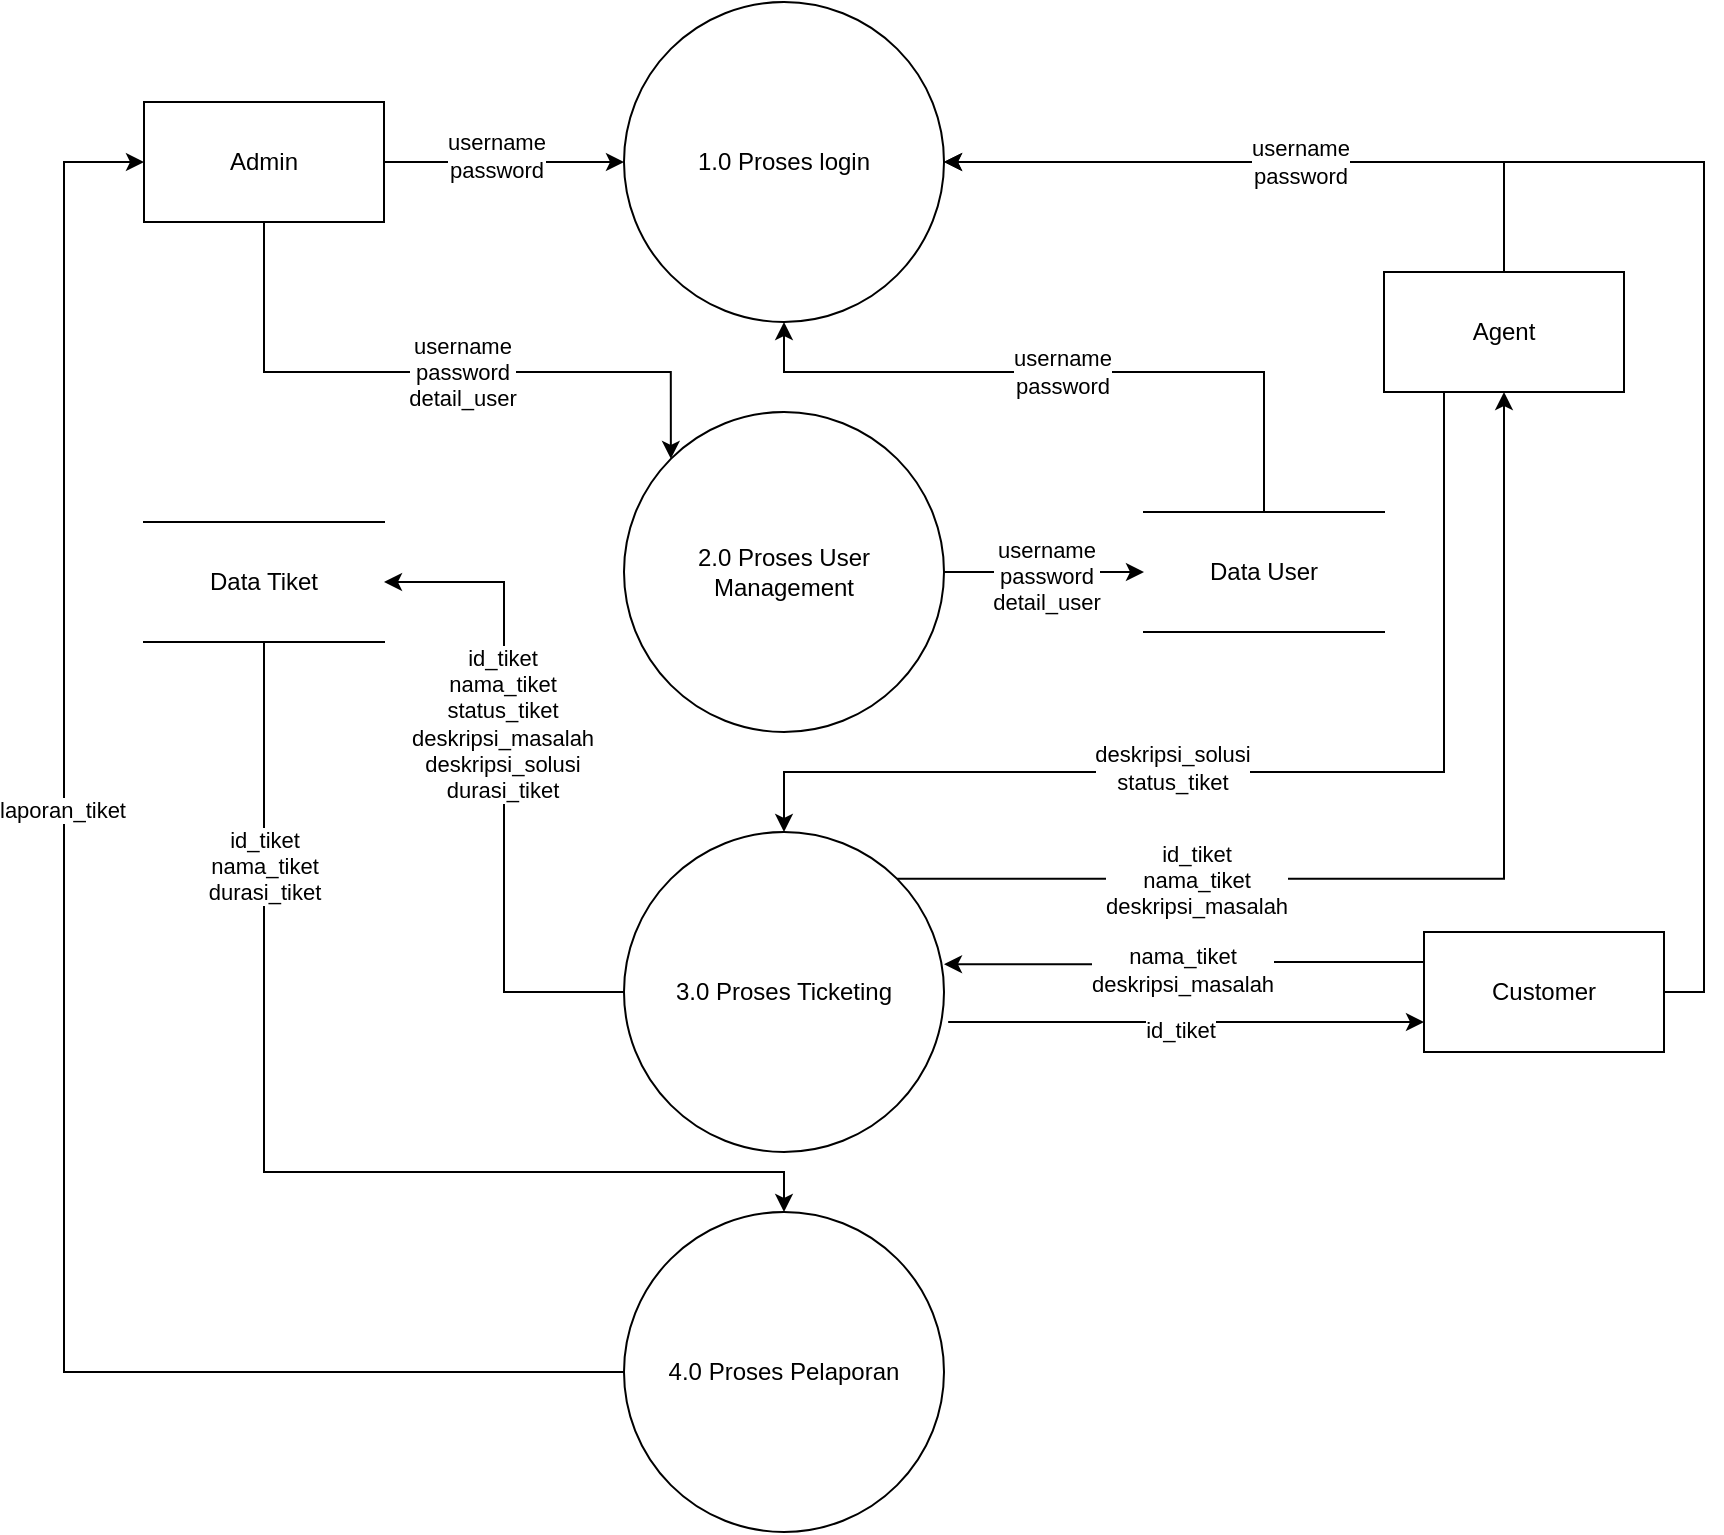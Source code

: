 <mxfile version="21.6.6" type="github">
  <diagram name="Page-1" id="0YCbhX_S92xvmTo_ts1A">
    <mxGraphModel dx="1434" dy="774" grid="1" gridSize="10" guides="1" tooltips="1" connect="1" arrows="1" fold="1" page="1" pageScale="1" pageWidth="1100" pageHeight="850" math="0" shadow="0">
      <root>
        <mxCell id="0" />
        <mxCell id="1" parent="0" />
        <mxCell id="4e2xofCWQZZ0qBrgJeqL-17" value="1.0 Proses login" style="ellipse;whiteSpace=wrap;html=1;aspect=fixed;" vertex="1" parent="1">
          <mxGeometry x="410" y="135" width="160" height="160" as="geometry" />
        </mxCell>
        <mxCell id="4e2xofCWQZZ0qBrgJeqL-32" style="edgeStyle=orthogonalEdgeStyle;rounded=0;orthogonalLoop=1;jettySize=auto;html=1;exitX=0.5;exitY=0;exitDx=0;exitDy=0;entryX=1;entryY=0.5;entryDx=0;entryDy=0;" edge="1" parent="1" source="4e2xofCWQZZ0qBrgJeqL-18" target="4e2xofCWQZZ0qBrgJeqL-17">
          <mxGeometry relative="1" as="geometry" />
        </mxCell>
        <mxCell id="4e2xofCWQZZ0qBrgJeqL-42" style="edgeStyle=orthogonalEdgeStyle;rounded=0;orthogonalLoop=1;jettySize=auto;html=1;exitX=0.25;exitY=1;exitDx=0;exitDy=0;entryX=0.5;entryY=0;entryDx=0;entryDy=0;" edge="1" parent="1" source="4e2xofCWQZZ0qBrgJeqL-18" target="4e2xofCWQZZ0qBrgJeqL-34">
          <mxGeometry relative="1" as="geometry">
            <Array as="points">
              <mxPoint x="820" y="520" />
              <mxPoint x="490" y="520" />
            </Array>
          </mxGeometry>
        </mxCell>
        <mxCell id="4e2xofCWQZZ0qBrgJeqL-48" value="&lt;div&gt;deskripsi_solusi&lt;/div&gt;&lt;div&gt;status_tiket&lt;br&gt;&lt;/div&gt;" style="edgeLabel;html=1;align=center;verticalAlign=middle;resizable=0;points=[];" vertex="1" connectable="0" parent="4e2xofCWQZZ0qBrgJeqL-42">
          <mxGeometry x="0.185" y="-2" relative="1" as="geometry">
            <mxPoint as="offset" />
          </mxGeometry>
        </mxCell>
        <mxCell id="4e2xofCWQZZ0qBrgJeqL-18" value="Agent" style="rounded=0;whiteSpace=wrap;html=1;" vertex="1" parent="1">
          <mxGeometry x="790" y="270" width="120" height="60" as="geometry" />
        </mxCell>
        <mxCell id="4e2xofCWQZZ0qBrgJeqL-21" style="edgeStyle=orthogonalEdgeStyle;rounded=0;orthogonalLoop=1;jettySize=auto;html=1;exitX=1;exitY=0.5;exitDx=0;exitDy=0;entryX=0;entryY=0.5;entryDx=0;entryDy=0;" edge="1" parent="1" source="4e2xofCWQZZ0qBrgJeqL-19" target="4e2xofCWQZZ0qBrgJeqL-17">
          <mxGeometry relative="1" as="geometry" />
        </mxCell>
        <mxCell id="4e2xofCWQZZ0qBrgJeqL-22" value="&lt;div&gt;username&lt;/div&gt;&lt;div&gt;password&lt;br&gt;&lt;/div&gt;" style="edgeLabel;html=1;align=center;verticalAlign=middle;resizable=0;points=[];" vertex="1" connectable="0" parent="4e2xofCWQZZ0qBrgJeqL-21">
          <mxGeometry x="-0.067" y="3" relative="1" as="geometry">
            <mxPoint as="offset" />
          </mxGeometry>
        </mxCell>
        <mxCell id="4e2xofCWQZZ0qBrgJeqL-25" style="edgeStyle=orthogonalEdgeStyle;rounded=0;orthogonalLoop=1;jettySize=auto;html=1;exitX=0.5;exitY=1;exitDx=0;exitDy=0;entryX=0;entryY=0;entryDx=0;entryDy=0;" edge="1" parent="1" source="4e2xofCWQZZ0qBrgJeqL-19" target="4e2xofCWQZZ0qBrgJeqL-24">
          <mxGeometry relative="1" as="geometry">
            <Array as="points">
              <mxPoint x="230" y="320" />
              <mxPoint x="433" y="320" />
            </Array>
          </mxGeometry>
        </mxCell>
        <mxCell id="4e2xofCWQZZ0qBrgJeqL-27" value="&lt;div&gt;username&lt;/div&gt;&lt;div&gt;password&lt;br&gt;&lt;/div&gt;&lt;div&gt;detail_user&lt;/div&gt;" style="edgeLabel;html=1;align=center;verticalAlign=middle;resizable=0;points=[];" vertex="1" connectable="0" parent="4e2xofCWQZZ0qBrgJeqL-25">
          <mxGeometry x="0.081" relative="1" as="geometry">
            <mxPoint as="offset" />
          </mxGeometry>
        </mxCell>
        <mxCell id="4e2xofCWQZZ0qBrgJeqL-19" value="Admin" style="rounded=0;whiteSpace=wrap;html=1;" vertex="1" parent="1">
          <mxGeometry x="170" y="185" width="120" height="60" as="geometry" />
        </mxCell>
        <mxCell id="4e2xofCWQZZ0qBrgJeqL-37" style="edgeStyle=orthogonalEdgeStyle;rounded=0;orthogonalLoop=1;jettySize=auto;html=1;exitX=1;exitY=0.5;exitDx=0;exitDy=0;entryX=1;entryY=0.5;entryDx=0;entryDy=0;" edge="1" parent="1" source="4e2xofCWQZZ0qBrgJeqL-20" target="4e2xofCWQZZ0qBrgJeqL-17">
          <mxGeometry relative="1" as="geometry" />
        </mxCell>
        <mxCell id="4e2xofCWQZZ0qBrgJeqL-38" value="&lt;div&gt;username&lt;/div&gt;&lt;div&gt;password&lt;br&gt;&lt;/div&gt;" style="edgeLabel;html=1;align=center;verticalAlign=middle;resizable=0;points=[];" vertex="1" connectable="0" parent="4e2xofCWQZZ0qBrgJeqL-37">
          <mxGeometry x="0.563" relative="1" as="geometry">
            <mxPoint as="offset" />
          </mxGeometry>
        </mxCell>
        <mxCell id="4e2xofCWQZZ0qBrgJeqL-41" style="edgeStyle=orthogonalEdgeStyle;rounded=0;orthogonalLoop=1;jettySize=auto;html=1;exitX=0;exitY=0.25;exitDx=0;exitDy=0;entryX=1;entryY=0.413;entryDx=0;entryDy=0;entryPerimeter=0;" edge="1" parent="1" source="4e2xofCWQZZ0qBrgJeqL-20" target="4e2xofCWQZZ0qBrgJeqL-34">
          <mxGeometry relative="1" as="geometry" />
        </mxCell>
        <mxCell id="4e2xofCWQZZ0qBrgJeqL-45" value="&lt;div&gt;nama_tiket&lt;br&gt;&lt;/div&gt;&lt;div&gt;deskripsi_masalah&lt;/div&gt;" style="edgeLabel;html=1;align=center;verticalAlign=middle;resizable=0;points=[];" vertex="1" connectable="0" parent="4e2xofCWQZZ0qBrgJeqL-41">
          <mxGeometry x="0.017" y="3" relative="1" as="geometry">
            <mxPoint as="offset" />
          </mxGeometry>
        </mxCell>
        <mxCell id="4e2xofCWQZZ0qBrgJeqL-20" value="Customer" style="rounded=0;whiteSpace=wrap;html=1;" vertex="1" parent="1">
          <mxGeometry x="810" y="600" width="120" height="60" as="geometry" />
        </mxCell>
        <mxCell id="4e2xofCWQZZ0qBrgJeqL-29" style="edgeStyle=orthogonalEdgeStyle;rounded=0;orthogonalLoop=1;jettySize=auto;html=1;exitX=0.5;exitY=0;exitDx=0;exitDy=0;entryX=0.5;entryY=1;entryDx=0;entryDy=0;" edge="1" parent="1" source="4e2xofCWQZZ0qBrgJeqL-23" target="4e2xofCWQZZ0qBrgJeqL-17">
          <mxGeometry relative="1" as="geometry">
            <Array as="points">
              <mxPoint x="730" y="320" />
              <mxPoint x="490" y="320" />
            </Array>
          </mxGeometry>
        </mxCell>
        <mxCell id="4e2xofCWQZZ0qBrgJeqL-31" value="&lt;div&gt;username&lt;/div&gt;&lt;div&gt;password&lt;br&gt;&lt;/div&gt;" style="edgeLabel;html=1;align=center;verticalAlign=middle;resizable=0;points=[];" vertex="1" connectable="0" parent="4e2xofCWQZZ0qBrgJeqL-29">
          <mxGeometry x="0.021" relative="1" as="geometry">
            <mxPoint as="offset" />
          </mxGeometry>
        </mxCell>
        <mxCell id="4e2xofCWQZZ0qBrgJeqL-23" value="Data User" style="shape=partialRectangle;whiteSpace=wrap;html=1;left=0;right=0;fillColor=none;" vertex="1" parent="1">
          <mxGeometry x="670" y="390" width="120" height="60" as="geometry" />
        </mxCell>
        <mxCell id="4e2xofCWQZZ0qBrgJeqL-28" style="edgeStyle=orthogonalEdgeStyle;rounded=0;orthogonalLoop=1;jettySize=auto;html=1;exitX=1;exitY=0.5;exitDx=0;exitDy=0;entryX=0;entryY=0.5;entryDx=0;entryDy=0;" edge="1" parent="1" source="4e2xofCWQZZ0qBrgJeqL-24" target="4e2xofCWQZZ0qBrgJeqL-23">
          <mxGeometry relative="1" as="geometry" />
        </mxCell>
        <mxCell id="4e2xofCWQZZ0qBrgJeqL-30" value="&lt;div&gt;username&lt;/div&gt;&lt;div&gt;password&lt;br&gt;&lt;/div&gt;&lt;div&gt;detail_user&lt;/div&gt;" style="edgeLabel;html=1;align=center;verticalAlign=middle;resizable=0;points=[];" vertex="1" connectable="0" parent="4e2xofCWQZZ0qBrgJeqL-28">
          <mxGeometry x="0.02" y="-2" relative="1" as="geometry">
            <mxPoint as="offset" />
          </mxGeometry>
        </mxCell>
        <mxCell id="4e2xofCWQZZ0qBrgJeqL-24" value="2.0 Proses User Management" style="ellipse;whiteSpace=wrap;html=1;aspect=fixed;" vertex="1" parent="1">
          <mxGeometry x="410" y="340" width="160" height="160" as="geometry" />
        </mxCell>
        <mxCell id="4e2xofCWQZZ0qBrgJeqL-40" style="edgeStyle=orthogonalEdgeStyle;rounded=0;orthogonalLoop=1;jettySize=auto;html=1;exitX=0;exitY=0.5;exitDx=0;exitDy=0;entryX=1;entryY=0.5;entryDx=0;entryDy=0;" edge="1" parent="1" source="4e2xofCWQZZ0qBrgJeqL-34" target="4e2xofCWQZZ0qBrgJeqL-39">
          <mxGeometry relative="1" as="geometry" />
        </mxCell>
        <mxCell id="4e2xofCWQZZ0qBrgJeqL-50" value="&lt;div&gt;id_tiket&lt;/div&gt;&lt;div&gt;nama_tiket&lt;br&gt;&lt;/div&gt;&lt;div&gt;status_tiket&lt;br&gt;&lt;/div&gt;&lt;div&gt;deskripsi_masalah&lt;/div&gt;&lt;div&gt;deskripsi_solusi&lt;/div&gt;&lt;div&gt;durasi_tiket&lt;br&gt;&lt;/div&gt;" style="edgeLabel;html=1;align=center;verticalAlign=middle;resizable=0;points=[];" vertex="1" connectable="0" parent="4e2xofCWQZZ0qBrgJeqL-40">
          <mxGeometry x="0.194" y="1" relative="1" as="geometry">
            <mxPoint as="offset" />
          </mxGeometry>
        </mxCell>
        <mxCell id="4e2xofCWQZZ0qBrgJeqL-44" style="edgeStyle=orthogonalEdgeStyle;rounded=0;orthogonalLoop=1;jettySize=auto;html=1;exitX=1;exitY=0;exitDx=0;exitDy=0;entryX=0.5;entryY=1;entryDx=0;entryDy=0;" edge="1" parent="1" source="4e2xofCWQZZ0qBrgJeqL-34" target="4e2xofCWQZZ0qBrgJeqL-18">
          <mxGeometry relative="1" as="geometry" />
        </mxCell>
        <mxCell id="4e2xofCWQZZ0qBrgJeqL-49" value="&lt;div&gt;id_tiket&lt;/div&gt;&lt;div&gt;nama_tiket&lt;/div&gt;&lt;div&gt;deskripsi_masalah&lt;br&gt;&lt;/div&gt;" style="edgeLabel;html=1;align=center;verticalAlign=middle;resizable=0;points=[];" vertex="1" connectable="0" parent="4e2xofCWQZZ0qBrgJeqL-44">
          <mxGeometry x="-0.454" relative="1" as="geometry">
            <mxPoint as="offset" />
          </mxGeometry>
        </mxCell>
        <mxCell id="4e2xofCWQZZ0qBrgJeqL-46" style="edgeStyle=orthogonalEdgeStyle;rounded=0;orthogonalLoop=1;jettySize=auto;html=1;exitX=1.013;exitY=0.594;exitDx=0;exitDy=0;entryX=0;entryY=0.75;entryDx=0;entryDy=0;exitPerimeter=0;" edge="1" parent="1" source="4e2xofCWQZZ0qBrgJeqL-34" target="4e2xofCWQZZ0qBrgJeqL-20">
          <mxGeometry relative="1" as="geometry" />
        </mxCell>
        <mxCell id="4e2xofCWQZZ0qBrgJeqL-47" value="id_tiket" style="edgeLabel;html=1;align=center;verticalAlign=middle;resizable=0;points=[];" vertex="1" connectable="0" parent="4e2xofCWQZZ0qBrgJeqL-46">
          <mxGeometry x="-0.026" y="-4" relative="1" as="geometry">
            <mxPoint as="offset" />
          </mxGeometry>
        </mxCell>
        <mxCell id="4e2xofCWQZZ0qBrgJeqL-34" value="3.0 Proses Ticketing" style="ellipse;whiteSpace=wrap;html=1;aspect=fixed;" vertex="1" parent="1">
          <mxGeometry x="410" y="550" width="160" height="160" as="geometry" />
        </mxCell>
        <mxCell id="4e2xofCWQZZ0qBrgJeqL-53" style="edgeStyle=orthogonalEdgeStyle;rounded=0;orthogonalLoop=1;jettySize=auto;html=1;exitX=0.5;exitY=1;exitDx=0;exitDy=0;entryX=0.5;entryY=0;entryDx=0;entryDy=0;" edge="1" parent="1" source="4e2xofCWQZZ0qBrgJeqL-39" target="4e2xofCWQZZ0qBrgJeqL-51">
          <mxGeometry relative="1" as="geometry">
            <Array as="points">
              <mxPoint x="230" y="720" />
              <mxPoint x="490" y="720" />
            </Array>
          </mxGeometry>
        </mxCell>
        <mxCell id="4e2xofCWQZZ0qBrgJeqL-54" value="&lt;div&gt;id_tiket&lt;/div&gt;&lt;div&gt;nama_tiket&lt;/div&gt;&lt;div&gt;durasi_tiket&lt;br&gt;&lt;/div&gt;" style="edgeLabel;html=1;align=center;verticalAlign=middle;resizable=0;points=[];" vertex="1" connectable="0" parent="4e2xofCWQZZ0qBrgJeqL-53">
          <mxGeometry x="-0.589" relative="1" as="geometry">
            <mxPoint as="offset" />
          </mxGeometry>
        </mxCell>
        <mxCell id="4e2xofCWQZZ0qBrgJeqL-39" value="Data Tiket" style="shape=partialRectangle;whiteSpace=wrap;html=1;left=0;right=0;fillColor=none;" vertex="1" parent="1">
          <mxGeometry x="170" y="395" width="120" height="60" as="geometry" />
        </mxCell>
        <mxCell id="4e2xofCWQZZ0qBrgJeqL-52" style="edgeStyle=orthogonalEdgeStyle;rounded=0;orthogonalLoop=1;jettySize=auto;html=1;exitX=0;exitY=0.5;exitDx=0;exitDy=0;entryX=0;entryY=0.5;entryDx=0;entryDy=0;" edge="1" parent="1" source="4e2xofCWQZZ0qBrgJeqL-51" target="4e2xofCWQZZ0qBrgJeqL-19">
          <mxGeometry relative="1" as="geometry">
            <Array as="points">
              <mxPoint x="130" y="820" />
              <mxPoint x="130" y="215" />
            </Array>
          </mxGeometry>
        </mxCell>
        <mxCell id="4e2xofCWQZZ0qBrgJeqL-56" value="laporan_tiket" style="edgeLabel;html=1;align=center;verticalAlign=middle;resizable=0;points=[];" vertex="1" connectable="0" parent="4e2xofCWQZZ0qBrgJeqL-52">
          <mxGeometry x="0.213" y="1" relative="1" as="geometry">
            <mxPoint as="offset" />
          </mxGeometry>
        </mxCell>
        <mxCell id="4e2xofCWQZZ0qBrgJeqL-51" value="4.0 Proses Pelaporan" style="ellipse;whiteSpace=wrap;html=1;aspect=fixed;" vertex="1" parent="1">
          <mxGeometry x="410" y="740" width="160" height="160" as="geometry" />
        </mxCell>
      </root>
    </mxGraphModel>
  </diagram>
</mxfile>
